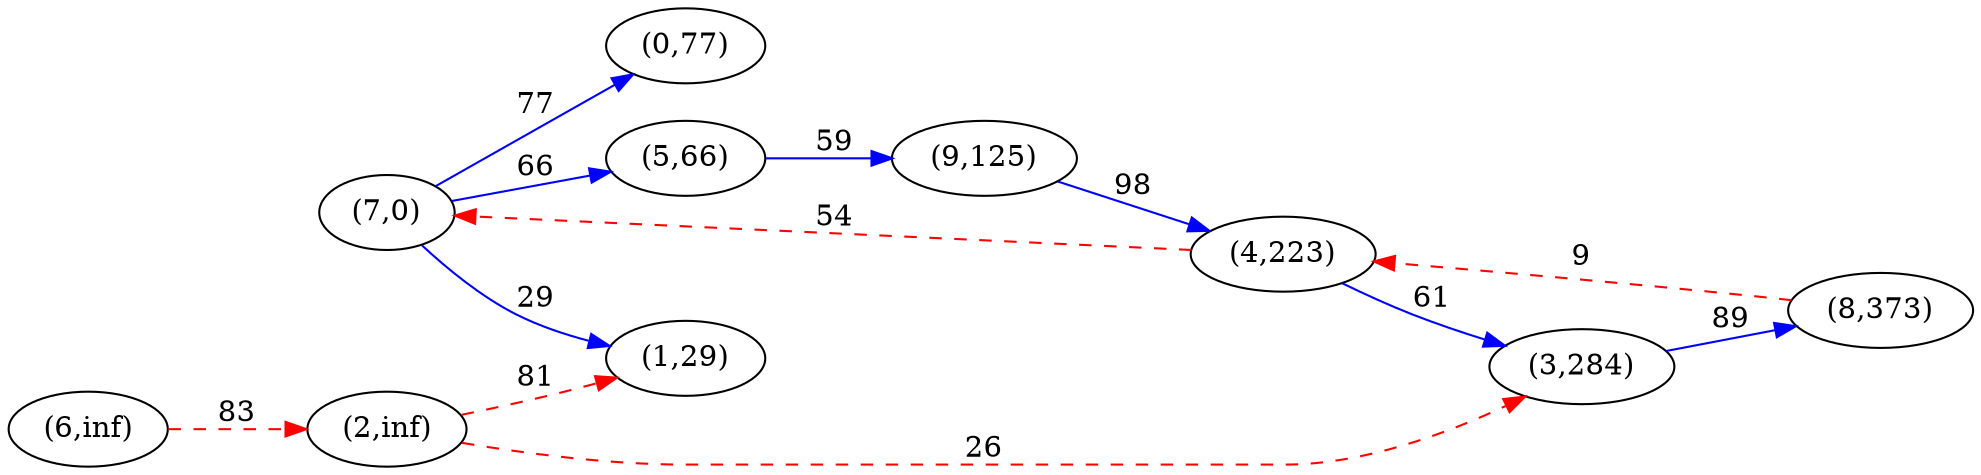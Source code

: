 digraph G {
ranksep = "equally";
rankdir = LR;
{rank = same; "(0,77)"; };
{rank = same; "(1,29)"; };
{rank = same; "(2,inf)"; };
{rank = same; "(3,284)"; };
{rank = same; "(8,373)"; };
{rank = same; "(4,223)"; };
{rank = same; "(7,0)"; };
{rank = same; "(5,66)"; };
{rank = same; "(9,125)"; };
{rank = same; };
{rank = same; "(6,inf)"; };
{rank = same; };
"(0,77)"
"(1,29)"
"(2,inf)"->"(3,284)"[label="26" color = "red" style = "dashed" ];
"(2,inf)"->"(1,29)"[label="81" color = "red" style = "dashed" ];
"(3,284)"->"(8,373)"[label="89" color = "blue"];
"(8,373)"->"(4,223)"[label="9" color = "red" style = "dashed" ];
"(4,223)"->"(7,0)"[label="54" color = "red" style = "dashed" ];
"(4,223)"->"(3,284)"[label="61" color = "blue"];
"(7,0)"->"(5,66)"[label="66" color = "blue"];
"(7,0)"->"(1,29)"[label="29" color = "blue"];
"(7,0)"->"(0,77)"[label="77" color = "blue"];
"(5,66)"->"(9,125)"[label="59" color = "blue"];
"(9,125)"->"(4,223)"[label="98" color = "blue"];
"(6,inf)"->"(2,inf)"[label="83" color = "red" style = "dashed" ];
}
